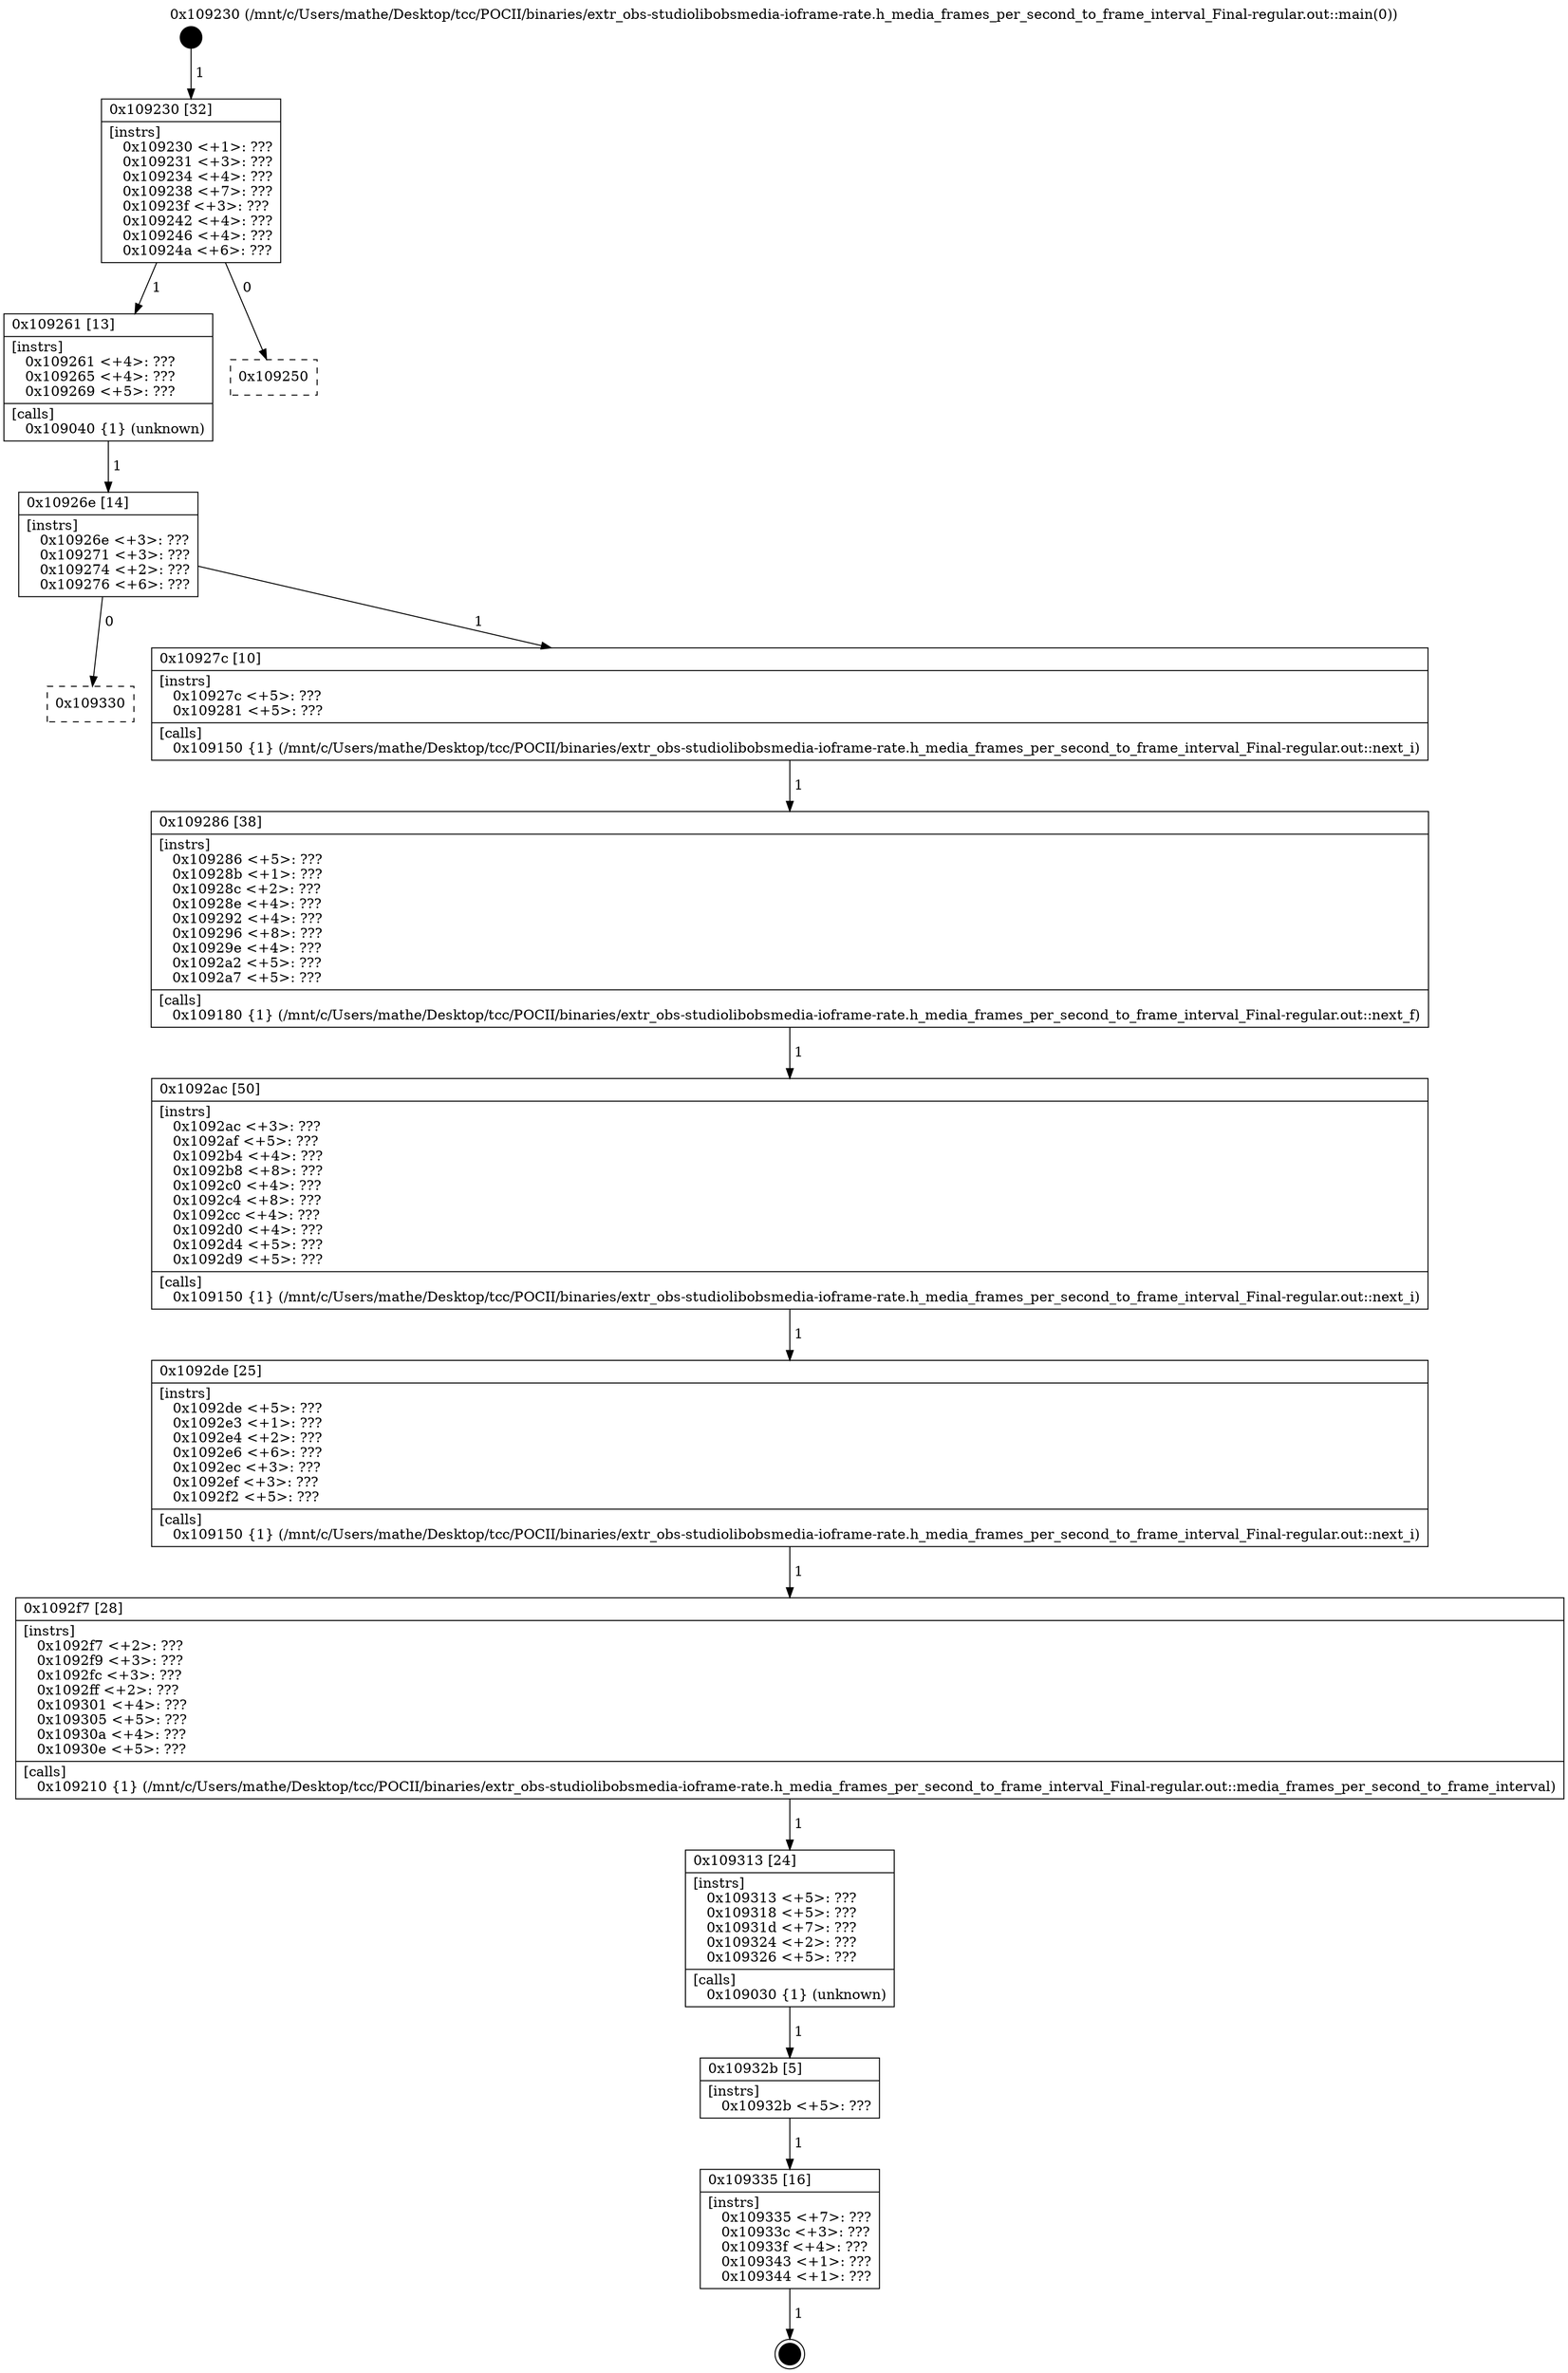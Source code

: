 digraph "0x109230" {
  label = "0x109230 (/mnt/c/Users/mathe/Desktop/tcc/POCII/binaries/extr_obs-studiolibobsmedia-ioframe-rate.h_media_frames_per_second_to_frame_interval_Final-regular.out::main(0))"
  labelloc = "t"
  node[shape=record]

  Entry [label="",width=0.3,height=0.3,shape=circle,fillcolor=black,style=filled]
  "0x109230" [label="{
     0x109230 [32]\l
     | [instrs]\l
     &nbsp;&nbsp;0x109230 \<+1\>: ???\l
     &nbsp;&nbsp;0x109231 \<+3\>: ???\l
     &nbsp;&nbsp;0x109234 \<+4\>: ???\l
     &nbsp;&nbsp;0x109238 \<+7\>: ???\l
     &nbsp;&nbsp;0x10923f \<+3\>: ???\l
     &nbsp;&nbsp;0x109242 \<+4\>: ???\l
     &nbsp;&nbsp;0x109246 \<+4\>: ???\l
     &nbsp;&nbsp;0x10924a \<+6\>: ???\l
  }"]
  "0x109261" [label="{
     0x109261 [13]\l
     | [instrs]\l
     &nbsp;&nbsp;0x109261 \<+4\>: ???\l
     &nbsp;&nbsp;0x109265 \<+4\>: ???\l
     &nbsp;&nbsp;0x109269 \<+5\>: ???\l
     | [calls]\l
     &nbsp;&nbsp;0x109040 \{1\} (unknown)\l
  }"]
  "0x109250" [label="{
     0x109250\l
  }", style=dashed]
  "0x10926e" [label="{
     0x10926e [14]\l
     | [instrs]\l
     &nbsp;&nbsp;0x10926e \<+3\>: ???\l
     &nbsp;&nbsp;0x109271 \<+3\>: ???\l
     &nbsp;&nbsp;0x109274 \<+2\>: ???\l
     &nbsp;&nbsp;0x109276 \<+6\>: ???\l
  }"]
  "0x109330" [label="{
     0x109330\l
  }", style=dashed]
  "0x10927c" [label="{
     0x10927c [10]\l
     | [instrs]\l
     &nbsp;&nbsp;0x10927c \<+5\>: ???\l
     &nbsp;&nbsp;0x109281 \<+5\>: ???\l
     | [calls]\l
     &nbsp;&nbsp;0x109150 \{1\} (/mnt/c/Users/mathe/Desktop/tcc/POCII/binaries/extr_obs-studiolibobsmedia-ioframe-rate.h_media_frames_per_second_to_frame_interval_Final-regular.out::next_i)\l
  }"]
  Exit [label="",width=0.3,height=0.3,shape=circle,fillcolor=black,style=filled,peripheries=2]
  "0x109286" [label="{
     0x109286 [38]\l
     | [instrs]\l
     &nbsp;&nbsp;0x109286 \<+5\>: ???\l
     &nbsp;&nbsp;0x10928b \<+1\>: ???\l
     &nbsp;&nbsp;0x10928c \<+2\>: ???\l
     &nbsp;&nbsp;0x10928e \<+4\>: ???\l
     &nbsp;&nbsp;0x109292 \<+4\>: ???\l
     &nbsp;&nbsp;0x109296 \<+8\>: ???\l
     &nbsp;&nbsp;0x10929e \<+4\>: ???\l
     &nbsp;&nbsp;0x1092a2 \<+5\>: ???\l
     &nbsp;&nbsp;0x1092a7 \<+5\>: ???\l
     | [calls]\l
     &nbsp;&nbsp;0x109180 \{1\} (/mnt/c/Users/mathe/Desktop/tcc/POCII/binaries/extr_obs-studiolibobsmedia-ioframe-rate.h_media_frames_per_second_to_frame_interval_Final-regular.out::next_f)\l
  }"]
  "0x1092ac" [label="{
     0x1092ac [50]\l
     | [instrs]\l
     &nbsp;&nbsp;0x1092ac \<+3\>: ???\l
     &nbsp;&nbsp;0x1092af \<+5\>: ???\l
     &nbsp;&nbsp;0x1092b4 \<+4\>: ???\l
     &nbsp;&nbsp;0x1092b8 \<+8\>: ???\l
     &nbsp;&nbsp;0x1092c0 \<+4\>: ???\l
     &nbsp;&nbsp;0x1092c4 \<+8\>: ???\l
     &nbsp;&nbsp;0x1092cc \<+4\>: ???\l
     &nbsp;&nbsp;0x1092d0 \<+4\>: ???\l
     &nbsp;&nbsp;0x1092d4 \<+5\>: ???\l
     &nbsp;&nbsp;0x1092d9 \<+5\>: ???\l
     | [calls]\l
     &nbsp;&nbsp;0x109150 \{1\} (/mnt/c/Users/mathe/Desktop/tcc/POCII/binaries/extr_obs-studiolibobsmedia-ioframe-rate.h_media_frames_per_second_to_frame_interval_Final-regular.out::next_i)\l
  }"]
  "0x1092de" [label="{
     0x1092de [25]\l
     | [instrs]\l
     &nbsp;&nbsp;0x1092de \<+5\>: ???\l
     &nbsp;&nbsp;0x1092e3 \<+1\>: ???\l
     &nbsp;&nbsp;0x1092e4 \<+2\>: ???\l
     &nbsp;&nbsp;0x1092e6 \<+6\>: ???\l
     &nbsp;&nbsp;0x1092ec \<+3\>: ???\l
     &nbsp;&nbsp;0x1092ef \<+3\>: ???\l
     &nbsp;&nbsp;0x1092f2 \<+5\>: ???\l
     | [calls]\l
     &nbsp;&nbsp;0x109150 \{1\} (/mnt/c/Users/mathe/Desktop/tcc/POCII/binaries/extr_obs-studiolibobsmedia-ioframe-rate.h_media_frames_per_second_to_frame_interval_Final-regular.out::next_i)\l
  }"]
  "0x1092f7" [label="{
     0x1092f7 [28]\l
     | [instrs]\l
     &nbsp;&nbsp;0x1092f7 \<+2\>: ???\l
     &nbsp;&nbsp;0x1092f9 \<+3\>: ???\l
     &nbsp;&nbsp;0x1092fc \<+3\>: ???\l
     &nbsp;&nbsp;0x1092ff \<+2\>: ???\l
     &nbsp;&nbsp;0x109301 \<+4\>: ???\l
     &nbsp;&nbsp;0x109305 \<+5\>: ???\l
     &nbsp;&nbsp;0x10930a \<+4\>: ???\l
     &nbsp;&nbsp;0x10930e \<+5\>: ???\l
     | [calls]\l
     &nbsp;&nbsp;0x109210 \{1\} (/mnt/c/Users/mathe/Desktop/tcc/POCII/binaries/extr_obs-studiolibobsmedia-ioframe-rate.h_media_frames_per_second_to_frame_interval_Final-regular.out::media_frames_per_second_to_frame_interval)\l
  }"]
  "0x109313" [label="{
     0x109313 [24]\l
     | [instrs]\l
     &nbsp;&nbsp;0x109313 \<+5\>: ???\l
     &nbsp;&nbsp;0x109318 \<+5\>: ???\l
     &nbsp;&nbsp;0x10931d \<+7\>: ???\l
     &nbsp;&nbsp;0x109324 \<+2\>: ???\l
     &nbsp;&nbsp;0x109326 \<+5\>: ???\l
     | [calls]\l
     &nbsp;&nbsp;0x109030 \{1\} (unknown)\l
  }"]
  "0x10932b" [label="{
     0x10932b [5]\l
     | [instrs]\l
     &nbsp;&nbsp;0x10932b \<+5\>: ???\l
  }"]
  "0x109335" [label="{
     0x109335 [16]\l
     | [instrs]\l
     &nbsp;&nbsp;0x109335 \<+7\>: ???\l
     &nbsp;&nbsp;0x10933c \<+3\>: ???\l
     &nbsp;&nbsp;0x10933f \<+4\>: ???\l
     &nbsp;&nbsp;0x109343 \<+1\>: ???\l
     &nbsp;&nbsp;0x109344 \<+1\>: ???\l
  }"]
  Entry -> "0x109230" [label=" 1"]
  "0x109230" -> "0x109261" [label=" 1"]
  "0x109230" -> "0x109250" [label=" 0"]
  "0x109261" -> "0x10926e" [label=" 1"]
  "0x10926e" -> "0x109330" [label=" 0"]
  "0x10926e" -> "0x10927c" [label=" 1"]
  "0x109335" -> Exit [label=" 1"]
  "0x10927c" -> "0x109286" [label=" 1"]
  "0x109286" -> "0x1092ac" [label=" 1"]
  "0x1092ac" -> "0x1092de" [label=" 1"]
  "0x1092de" -> "0x1092f7" [label=" 1"]
  "0x1092f7" -> "0x109313" [label=" 1"]
  "0x109313" -> "0x10932b" [label=" 1"]
  "0x10932b" -> "0x109335" [label=" 1"]
}
